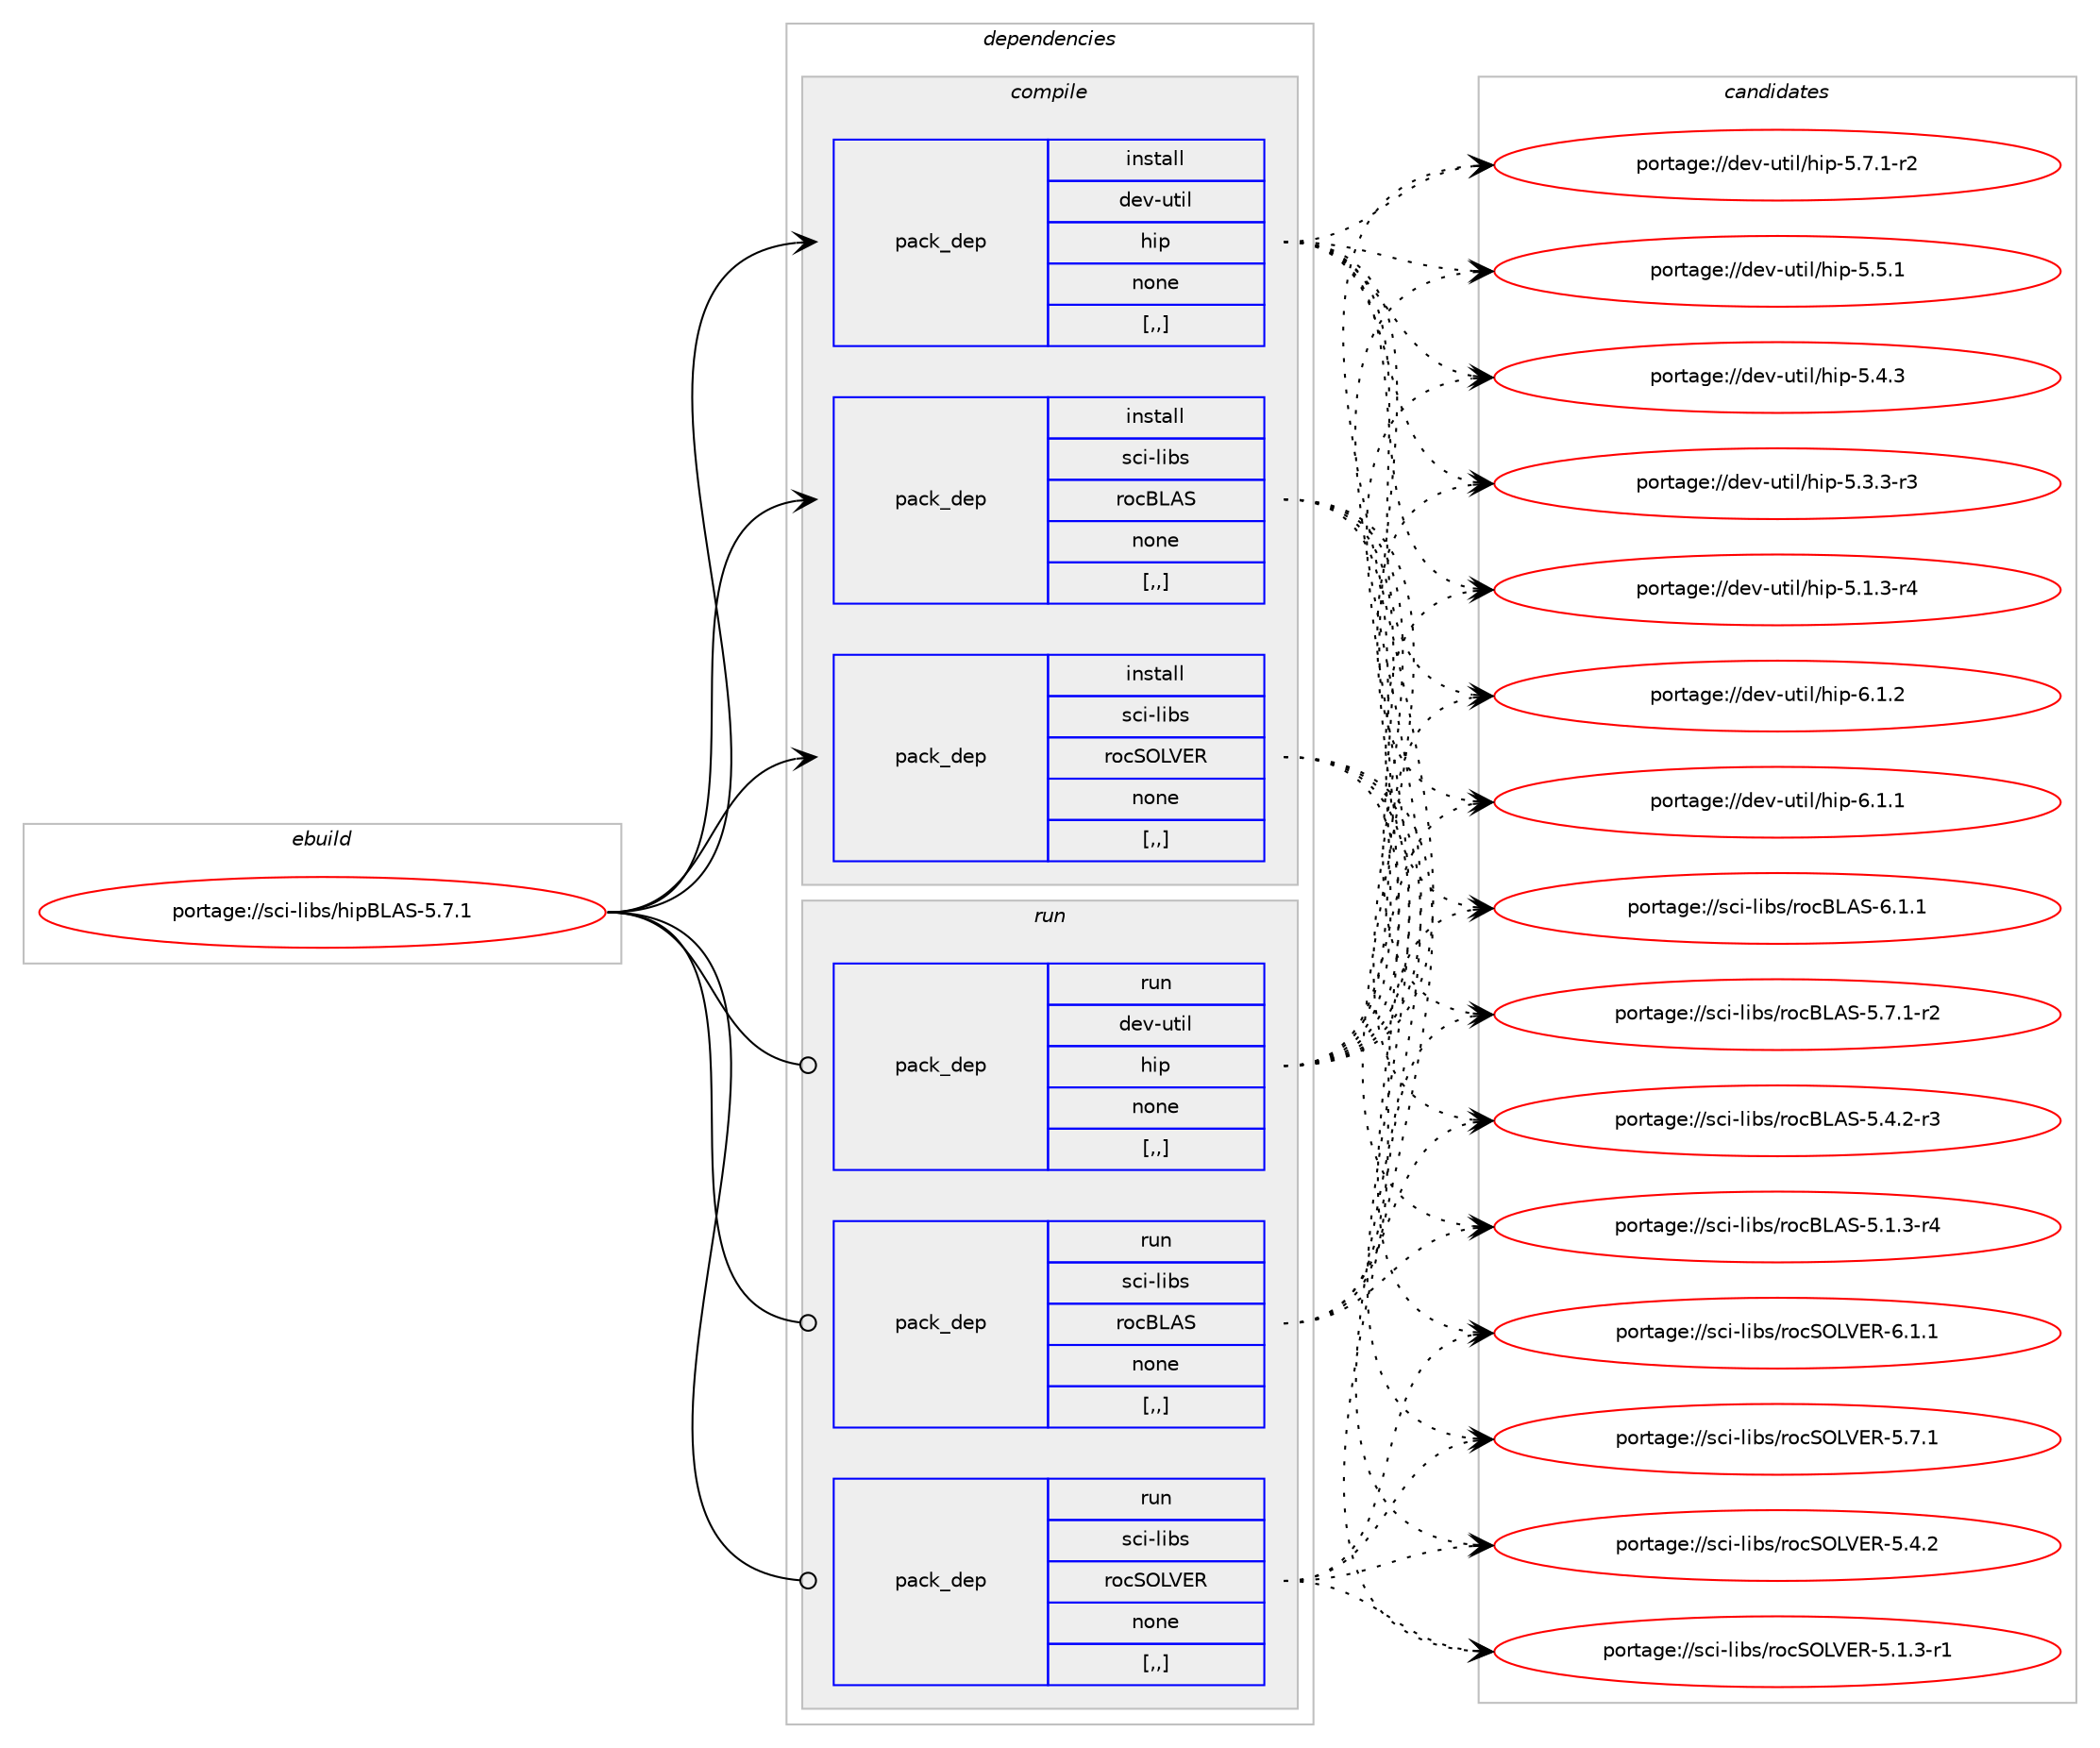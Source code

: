 digraph prolog {

# *************
# Graph options
# *************

newrank=true;
concentrate=true;
compound=true;
graph [rankdir=LR,fontname=Helvetica,fontsize=10,ranksep=1.5];#, ranksep=2.5, nodesep=0.2];
edge  [arrowhead=vee];
node  [fontname=Helvetica,fontsize=10];

# **********
# The ebuild
# **********

subgraph cluster_leftcol {
color=gray;
label=<<i>ebuild</i>>;
id [label="portage://sci-libs/hipBLAS-5.7.1", color=red, width=4, href="../sci-libs/hipBLAS-5.7.1.svg"];
}

# ****************
# The dependencies
# ****************

subgraph cluster_midcol {
color=gray;
label=<<i>dependencies</i>>;
subgraph cluster_compile {
fillcolor="#eeeeee";
style=filled;
label=<<i>compile</i>>;
subgraph pack293430 {
dependency402899 [label=<<TABLE BORDER="0" CELLBORDER="1" CELLSPACING="0" CELLPADDING="4" WIDTH="220"><TR><TD ROWSPAN="6" CELLPADDING="30">pack_dep</TD></TR><TR><TD WIDTH="110">install</TD></TR><TR><TD>dev-util</TD></TR><TR><TD>hip</TD></TR><TR><TD>none</TD></TR><TR><TD>[,,]</TD></TR></TABLE>>, shape=none, color=blue];
}
id:e -> dependency402899:w [weight=20,style="solid",arrowhead="vee"];
subgraph pack293431 {
dependency402900 [label=<<TABLE BORDER="0" CELLBORDER="1" CELLSPACING="0" CELLPADDING="4" WIDTH="220"><TR><TD ROWSPAN="6" CELLPADDING="30">pack_dep</TD></TR><TR><TD WIDTH="110">install</TD></TR><TR><TD>sci-libs</TD></TR><TR><TD>rocBLAS</TD></TR><TR><TD>none</TD></TR><TR><TD>[,,]</TD></TR></TABLE>>, shape=none, color=blue];
}
id:e -> dependency402900:w [weight=20,style="solid",arrowhead="vee"];
subgraph pack293432 {
dependency402901 [label=<<TABLE BORDER="0" CELLBORDER="1" CELLSPACING="0" CELLPADDING="4" WIDTH="220"><TR><TD ROWSPAN="6" CELLPADDING="30">pack_dep</TD></TR><TR><TD WIDTH="110">install</TD></TR><TR><TD>sci-libs</TD></TR><TR><TD>rocSOLVER</TD></TR><TR><TD>none</TD></TR><TR><TD>[,,]</TD></TR></TABLE>>, shape=none, color=blue];
}
id:e -> dependency402901:w [weight=20,style="solid",arrowhead="vee"];
}
subgraph cluster_compileandrun {
fillcolor="#eeeeee";
style=filled;
label=<<i>compile and run</i>>;
}
subgraph cluster_run {
fillcolor="#eeeeee";
style=filled;
label=<<i>run</i>>;
subgraph pack293433 {
dependency402902 [label=<<TABLE BORDER="0" CELLBORDER="1" CELLSPACING="0" CELLPADDING="4" WIDTH="220"><TR><TD ROWSPAN="6" CELLPADDING="30">pack_dep</TD></TR><TR><TD WIDTH="110">run</TD></TR><TR><TD>dev-util</TD></TR><TR><TD>hip</TD></TR><TR><TD>none</TD></TR><TR><TD>[,,]</TD></TR></TABLE>>, shape=none, color=blue];
}
id:e -> dependency402902:w [weight=20,style="solid",arrowhead="odot"];
subgraph pack293434 {
dependency402903 [label=<<TABLE BORDER="0" CELLBORDER="1" CELLSPACING="0" CELLPADDING="4" WIDTH="220"><TR><TD ROWSPAN="6" CELLPADDING="30">pack_dep</TD></TR><TR><TD WIDTH="110">run</TD></TR><TR><TD>sci-libs</TD></TR><TR><TD>rocBLAS</TD></TR><TR><TD>none</TD></TR><TR><TD>[,,]</TD></TR></TABLE>>, shape=none, color=blue];
}
id:e -> dependency402903:w [weight=20,style="solid",arrowhead="odot"];
subgraph pack293435 {
dependency402904 [label=<<TABLE BORDER="0" CELLBORDER="1" CELLSPACING="0" CELLPADDING="4" WIDTH="220"><TR><TD ROWSPAN="6" CELLPADDING="30">pack_dep</TD></TR><TR><TD WIDTH="110">run</TD></TR><TR><TD>sci-libs</TD></TR><TR><TD>rocSOLVER</TD></TR><TR><TD>none</TD></TR><TR><TD>[,,]</TD></TR></TABLE>>, shape=none, color=blue];
}
id:e -> dependency402904:w [weight=20,style="solid",arrowhead="odot"];
}
}

# **************
# The candidates
# **************

subgraph cluster_choices {
rank=same;
color=gray;
label=<<i>candidates</i>>;

subgraph choice293430 {
color=black;
nodesep=1;
choice1001011184511711610510847104105112455446494650 [label="portage://dev-util/hip-6.1.2", color=red, width=4,href="../dev-util/hip-6.1.2.svg"];
choice1001011184511711610510847104105112455446494649 [label="portage://dev-util/hip-6.1.1", color=red, width=4,href="../dev-util/hip-6.1.1.svg"];
choice10010111845117116105108471041051124553465546494511450 [label="portage://dev-util/hip-5.7.1-r2", color=red, width=4,href="../dev-util/hip-5.7.1-r2.svg"];
choice1001011184511711610510847104105112455346534649 [label="portage://dev-util/hip-5.5.1", color=red, width=4,href="../dev-util/hip-5.5.1.svg"];
choice1001011184511711610510847104105112455346524651 [label="portage://dev-util/hip-5.4.3", color=red, width=4,href="../dev-util/hip-5.4.3.svg"];
choice10010111845117116105108471041051124553465146514511451 [label="portage://dev-util/hip-5.3.3-r3", color=red, width=4,href="../dev-util/hip-5.3.3-r3.svg"];
choice10010111845117116105108471041051124553464946514511452 [label="portage://dev-util/hip-5.1.3-r4", color=red, width=4,href="../dev-util/hip-5.1.3-r4.svg"];
dependency402899:e -> choice1001011184511711610510847104105112455446494650:w [style=dotted,weight="100"];
dependency402899:e -> choice1001011184511711610510847104105112455446494649:w [style=dotted,weight="100"];
dependency402899:e -> choice10010111845117116105108471041051124553465546494511450:w [style=dotted,weight="100"];
dependency402899:e -> choice1001011184511711610510847104105112455346534649:w [style=dotted,weight="100"];
dependency402899:e -> choice1001011184511711610510847104105112455346524651:w [style=dotted,weight="100"];
dependency402899:e -> choice10010111845117116105108471041051124553465146514511451:w [style=dotted,weight="100"];
dependency402899:e -> choice10010111845117116105108471041051124553464946514511452:w [style=dotted,weight="100"];
}
subgraph choice293431 {
color=black;
nodesep=1;
choice115991054510810598115471141119966766583455446494649 [label="portage://sci-libs/rocBLAS-6.1.1", color=red, width=4,href="../sci-libs/rocBLAS-6.1.1.svg"];
choice1159910545108105981154711411199667665834553465546494511450 [label="portage://sci-libs/rocBLAS-5.7.1-r2", color=red, width=4,href="../sci-libs/rocBLAS-5.7.1-r2.svg"];
choice1159910545108105981154711411199667665834553465246504511451 [label="portage://sci-libs/rocBLAS-5.4.2-r3", color=red, width=4,href="../sci-libs/rocBLAS-5.4.2-r3.svg"];
choice1159910545108105981154711411199667665834553464946514511452 [label="portage://sci-libs/rocBLAS-5.1.3-r4", color=red, width=4,href="../sci-libs/rocBLAS-5.1.3-r4.svg"];
dependency402900:e -> choice115991054510810598115471141119966766583455446494649:w [style=dotted,weight="100"];
dependency402900:e -> choice1159910545108105981154711411199667665834553465546494511450:w [style=dotted,weight="100"];
dependency402900:e -> choice1159910545108105981154711411199667665834553465246504511451:w [style=dotted,weight="100"];
dependency402900:e -> choice1159910545108105981154711411199667665834553464946514511452:w [style=dotted,weight="100"];
}
subgraph choice293432 {
color=black;
nodesep=1;
choice1159910545108105981154711411199837976866982455446494649 [label="portage://sci-libs/rocSOLVER-6.1.1", color=red, width=4,href="../sci-libs/rocSOLVER-6.1.1.svg"];
choice1159910545108105981154711411199837976866982455346554649 [label="portage://sci-libs/rocSOLVER-5.7.1", color=red, width=4,href="../sci-libs/rocSOLVER-5.7.1.svg"];
choice1159910545108105981154711411199837976866982455346524650 [label="portage://sci-libs/rocSOLVER-5.4.2", color=red, width=4,href="../sci-libs/rocSOLVER-5.4.2.svg"];
choice11599105451081059811547114111998379768669824553464946514511449 [label="portage://sci-libs/rocSOLVER-5.1.3-r1", color=red, width=4,href="../sci-libs/rocSOLVER-5.1.3-r1.svg"];
dependency402901:e -> choice1159910545108105981154711411199837976866982455446494649:w [style=dotted,weight="100"];
dependency402901:e -> choice1159910545108105981154711411199837976866982455346554649:w [style=dotted,weight="100"];
dependency402901:e -> choice1159910545108105981154711411199837976866982455346524650:w [style=dotted,weight="100"];
dependency402901:e -> choice11599105451081059811547114111998379768669824553464946514511449:w [style=dotted,weight="100"];
}
subgraph choice293433 {
color=black;
nodesep=1;
choice1001011184511711610510847104105112455446494650 [label="portage://dev-util/hip-6.1.2", color=red, width=4,href="../dev-util/hip-6.1.2.svg"];
choice1001011184511711610510847104105112455446494649 [label="portage://dev-util/hip-6.1.1", color=red, width=4,href="../dev-util/hip-6.1.1.svg"];
choice10010111845117116105108471041051124553465546494511450 [label="portage://dev-util/hip-5.7.1-r2", color=red, width=4,href="../dev-util/hip-5.7.1-r2.svg"];
choice1001011184511711610510847104105112455346534649 [label="portage://dev-util/hip-5.5.1", color=red, width=4,href="../dev-util/hip-5.5.1.svg"];
choice1001011184511711610510847104105112455346524651 [label="portage://dev-util/hip-5.4.3", color=red, width=4,href="../dev-util/hip-5.4.3.svg"];
choice10010111845117116105108471041051124553465146514511451 [label="portage://dev-util/hip-5.3.3-r3", color=red, width=4,href="../dev-util/hip-5.3.3-r3.svg"];
choice10010111845117116105108471041051124553464946514511452 [label="portage://dev-util/hip-5.1.3-r4", color=red, width=4,href="../dev-util/hip-5.1.3-r4.svg"];
dependency402902:e -> choice1001011184511711610510847104105112455446494650:w [style=dotted,weight="100"];
dependency402902:e -> choice1001011184511711610510847104105112455446494649:w [style=dotted,weight="100"];
dependency402902:e -> choice10010111845117116105108471041051124553465546494511450:w [style=dotted,weight="100"];
dependency402902:e -> choice1001011184511711610510847104105112455346534649:w [style=dotted,weight="100"];
dependency402902:e -> choice1001011184511711610510847104105112455346524651:w [style=dotted,weight="100"];
dependency402902:e -> choice10010111845117116105108471041051124553465146514511451:w [style=dotted,weight="100"];
dependency402902:e -> choice10010111845117116105108471041051124553464946514511452:w [style=dotted,weight="100"];
}
subgraph choice293434 {
color=black;
nodesep=1;
choice115991054510810598115471141119966766583455446494649 [label="portage://sci-libs/rocBLAS-6.1.1", color=red, width=4,href="../sci-libs/rocBLAS-6.1.1.svg"];
choice1159910545108105981154711411199667665834553465546494511450 [label="portage://sci-libs/rocBLAS-5.7.1-r2", color=red, width=4,href="../sci-libs/rocBLAS-5.7.1-r2.svg"];
choice1159910545108105981154711411199667665834553465246504511451 [label="portage://sci-libs/rocBLAS-5.4.2-r3", color=red, width=4,href="../sci-libs/rocBLAS-5.4.2-r3.svg"];
choice1159910545108105981154711411199667665834553464946514511452 [label="portage://sci-libs/rocBLAS-5.1.3-r4", color=red, width=4,href="../sci-libs/rocBLAS-5.1.3-r4.svg"];
dependency402903:e -> choice115991054510810598115471141119966766583455446494649:w [style=dotted,weight="100"];
dependency402903:e -> choice1159910545108105981154711411199667665834553465546494511450:w [style=dotted,weight="100"];
dependency402903:e -> choice1159910545108105981154711411199667665834553465246504511451:w [style=dotted,weight="100"];
dependency402903:e -> choice1159910545108105981154711411199667665834553464946514511452:w [style=dotted,weight="100"];
}
subgraph choice293435 {
color=black;
nodesep=1;
choice1159910545108105981154711411199837976866982455446494649 [label="portage://sci-libs/rocSOLVER-6.1.1", color=red, width=4,href="../sci-libs/rocSOLVER-6.1.1.svg"];
choice1159910545108105981154711411199837976866982455346554649 [label="portage://sci-libs/rocSOLVER-5.7.1", color=red, width=4,href="../sci-libs/rocSOLVER-5.7.1.svg"];
choice1159910545108105981154711411199837976866982455346524650 [label="portage://sci-libs/rocSOLVER-5.4.2", color=red, width=4,href="../sci-libs/rocSOLVER-5.4.2.svg"];
choice11599105451081059811547114111998379768669824553464946514511449 [label="portage://sci-libs/rocSOLVER-5.1.3-r1", color=red, width=4,href="../sci-libs/rocSOLVER-5.1.3-r1.svg"];
dependency402904:e -> choice1159910545108105981154711411199837976866982455446494649:w [style=dotted,weight="100"];
dependency402904:e -> choice1159910545108105981154711411199837976866982455346554649:w [style=dotted,weight="100"];
dependency402904:e -> choice1159910545108105981154711411199837976866982455346524650:w [style=dotted,weight="100"];
dependency402904:e -> choice11599105451081059811547114111998379768669824553464946514511449:w [style=dotted,weight="100"];
}
}

}
